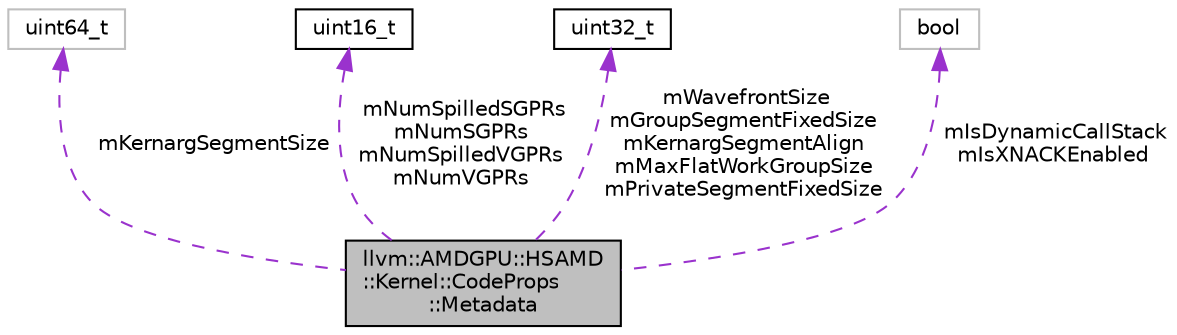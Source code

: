 digraph "llvm::AMDGPU::HSAMD::Kernel::CodeProps::Metadata"
{
 // LATEX_PDF_SIZE
  bgcolor="transparent";
  edge [fontname="Helvetica",fontsize="10",labelfontname="Helvetica",labelfontsize="10"];
  node [fontname="Helvetica",fontsize="10",shape=record];
  Node1 [label="llvm::AMDGPU::HSAMD\l::Kernel::CodeProps\l::Metadata",height=0.2,width=0.4,color="black", fillcolor="grey75", style="filled", fontcolor="black",tooltip="In-memory representation of kernel code properties metadata."];
  Node2 -> Node1 [dir="back",color="darkorchid3",fontsize="10",style="dashed",label=" mKernargSegmentSize" ,fontname="Helvetica"];
  Node2 [label="uint64_t",height=0.2,width=0.4,color="grey75",tooltip=" "];
  Node3 -> Node1 [dir="back",color="darkorchid3",fontsize="10",style="dashed",label=" mNumSpilledSGPRs\nmNumSGPRs\nmNumSpilledVGPRs\nmNumVGPRs" ,fontname="Helvetica"];
  Node3 [label="uint16_t",height=0.2,width=0.4,color="black",URL="$classuint16__t.html",tooltip=" "];
  Node4 -> Node1 [dir="back",color="darkorchid3",fontsize="10",style="dashed",label=" mWavefrontSize\nmGroupSegmentFixedSize\nmKernargSegmentAlign\nmMaxFlatWorkGroupSize\nmPrivateSegmentFixedSize" ,fontname="Helvetica"];
  Node4 [label="uint32_t",height=0.2,width=0.4,color="black",URL="$classuint32__t.html",tooltip=" "];
  Node5 -> Node1 [dir="back",color="darkorchid3",fontsize="10",style="dashed",label=" mIsDynamicCallStack\nmIsXNACKEnabled" ,fontname="Helvetica"];
  Node5 [label="bool",height=0.2,width=0.4,color="grey75",tooltip=" "];
}
